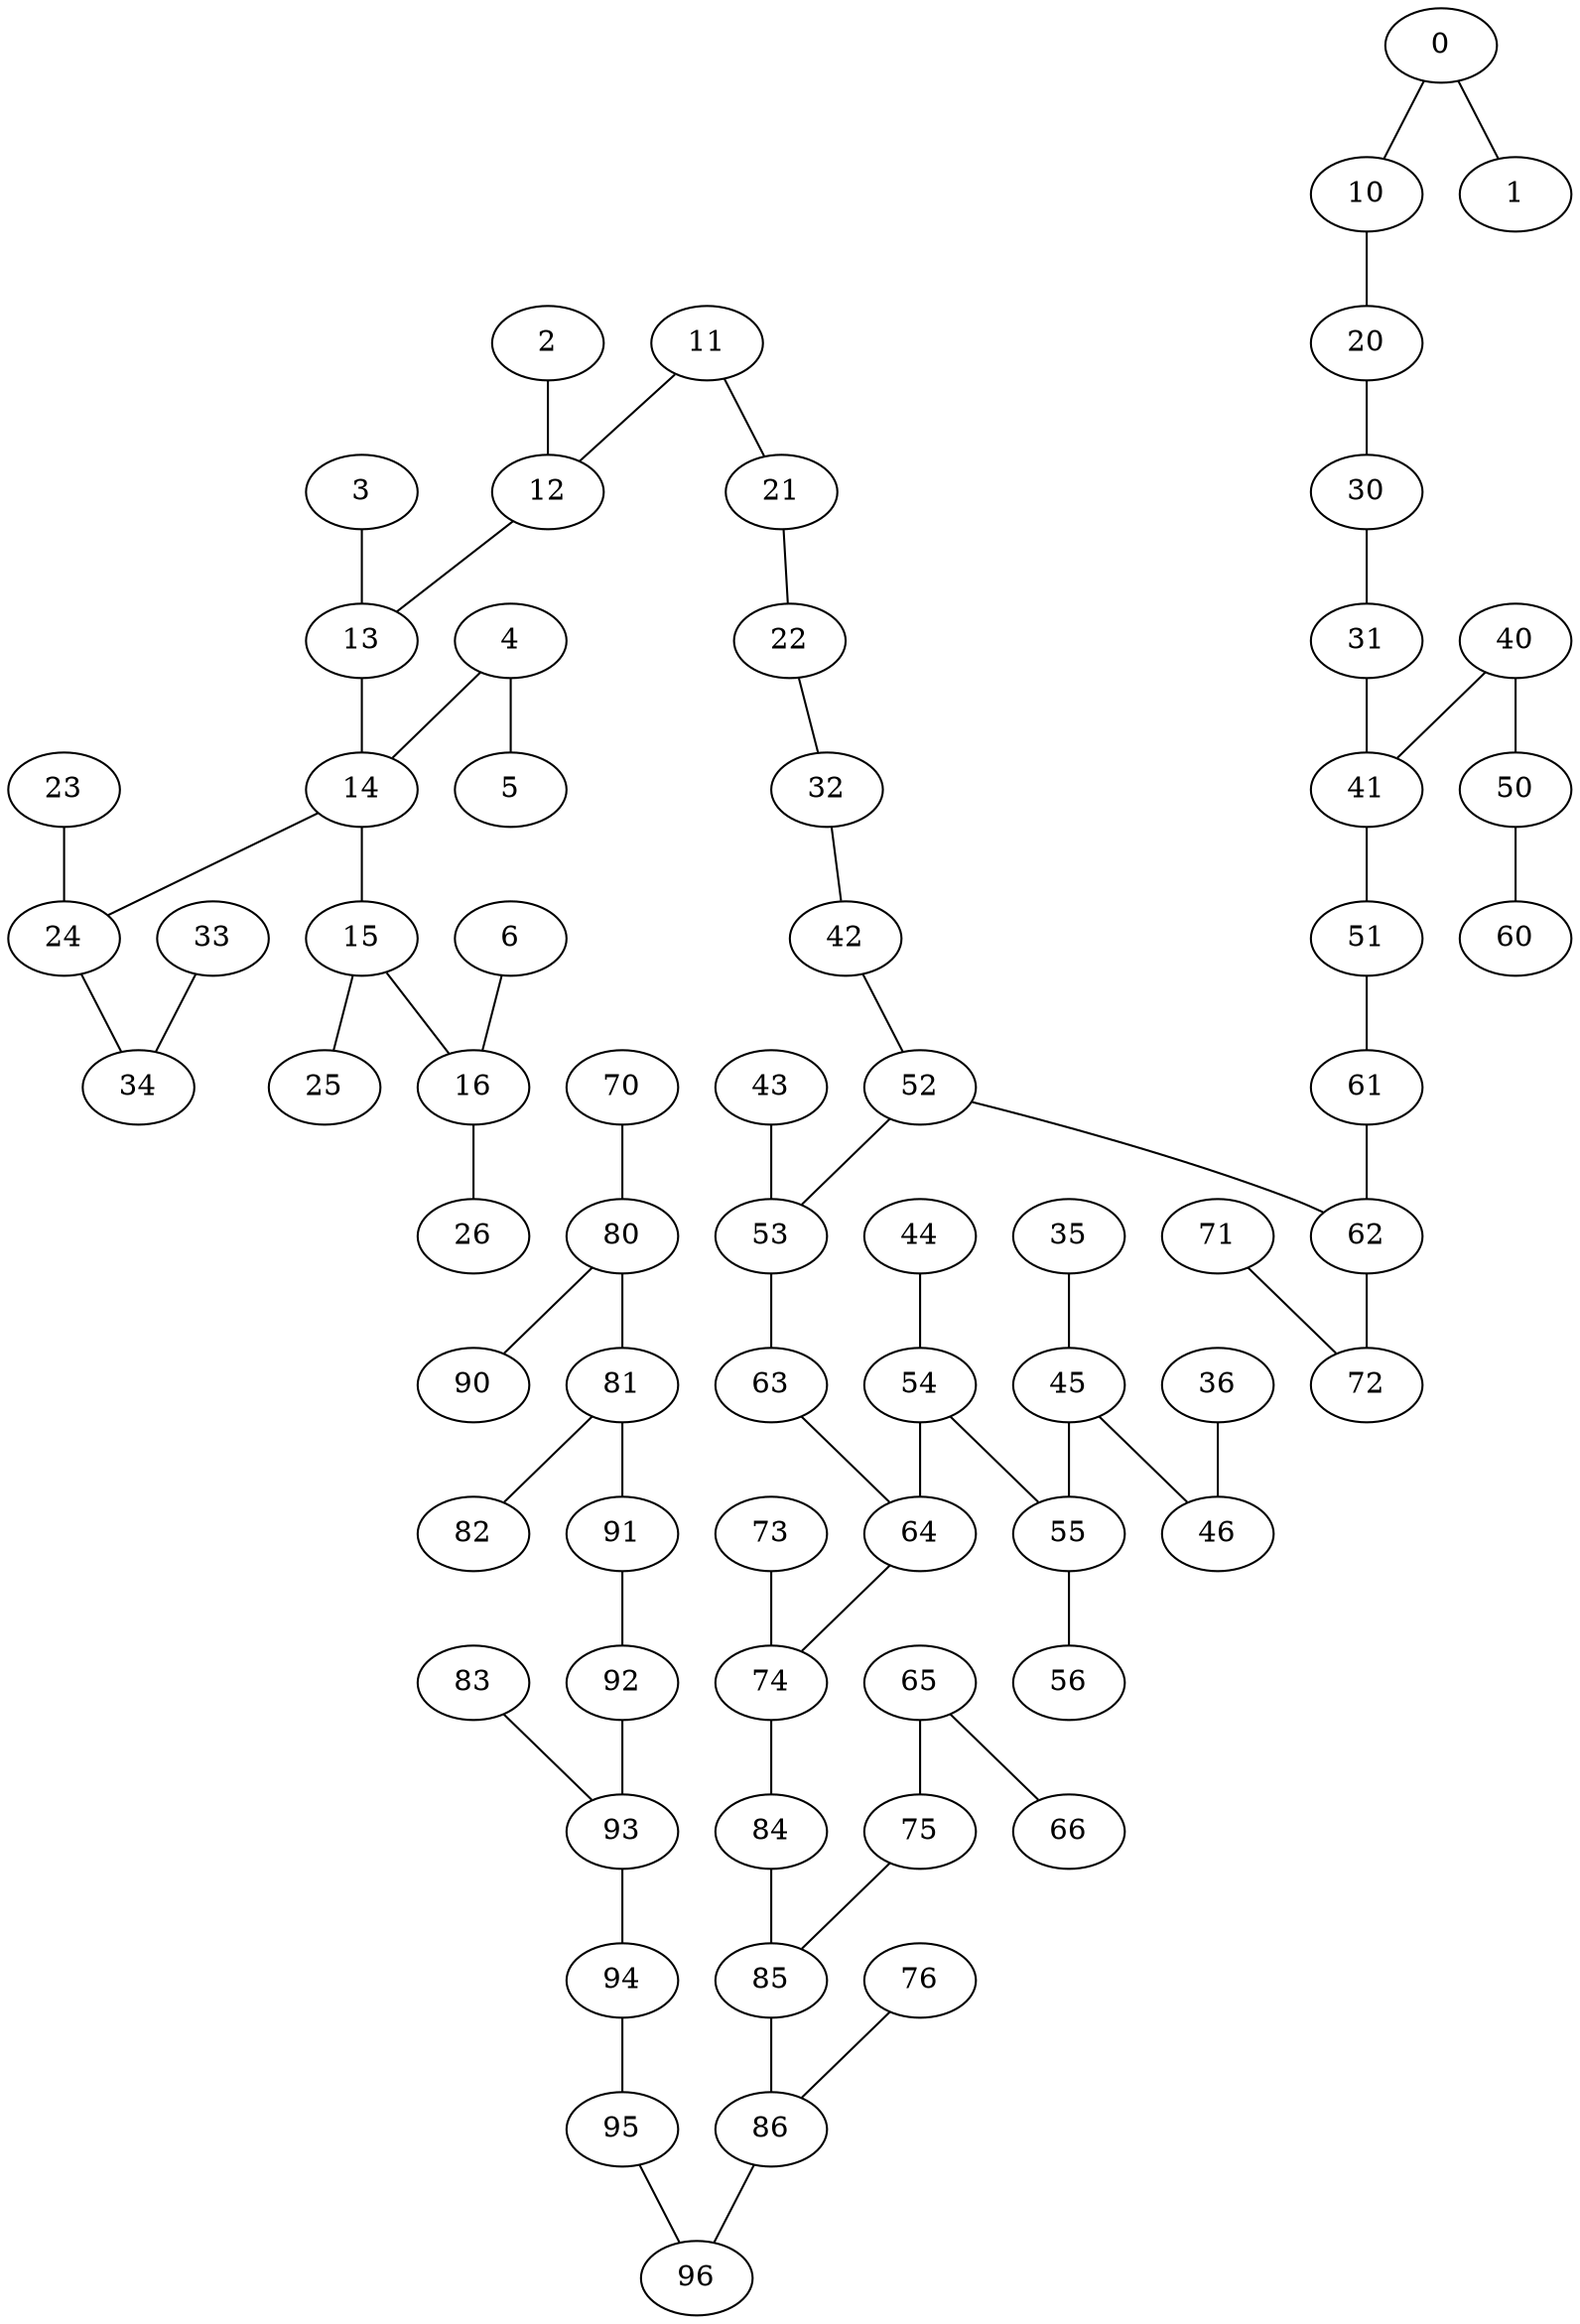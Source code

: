 graph{
13 -- 14;
11 -- 21;
23 -- 24;
15 -- 25;
84 -- 85;
24 -- 34;
14 -- 15;
63 -- 64;
65 -- 75;
0 -- 1;
83 -- 93;
3 -- 13;
43 -- 53;
33 -- 34;
4 -- 5;
35 -- 45;
93 -- 94;
30 -- 31;
81 -- 91;
2 -- 12;
95 -- 96;
85 -- 86;
16 -- 26;
44 -- 54;
11 -- 12;
92 -- 93;
15 -- 16;
40 -- 50;
74 -- 84;
31 -- 41;
14 -- 24;
81 -- 82;
71 -- 72;
41 -- 51;
21 -- 22;
73 -- 74;
91 -- 92;
53 -- 63;
75 -- 85;
80 -- 90;
45 -- 46;
64 -- 74;
94 -- 95;
76 -- 86;
20 -- 30;
52 -- 53;
54 -- 55;
22 -- 32;
42 -- 52;
32 -- 42;
65 -- 66;
52 -- 62;
86 -- 96;
6 -- 16;
4 -- 14;
0 -- 10;
40 -- 41;
51 -- 61;
36 -- 46;
80 -- 81;
70 -- 80;
45 -- 55;
54 -- 64;
61 -- 62;
62 -- 72;
50 -- 60;
55 -- 56;
10 -- 20;
12 -- 13;
}

